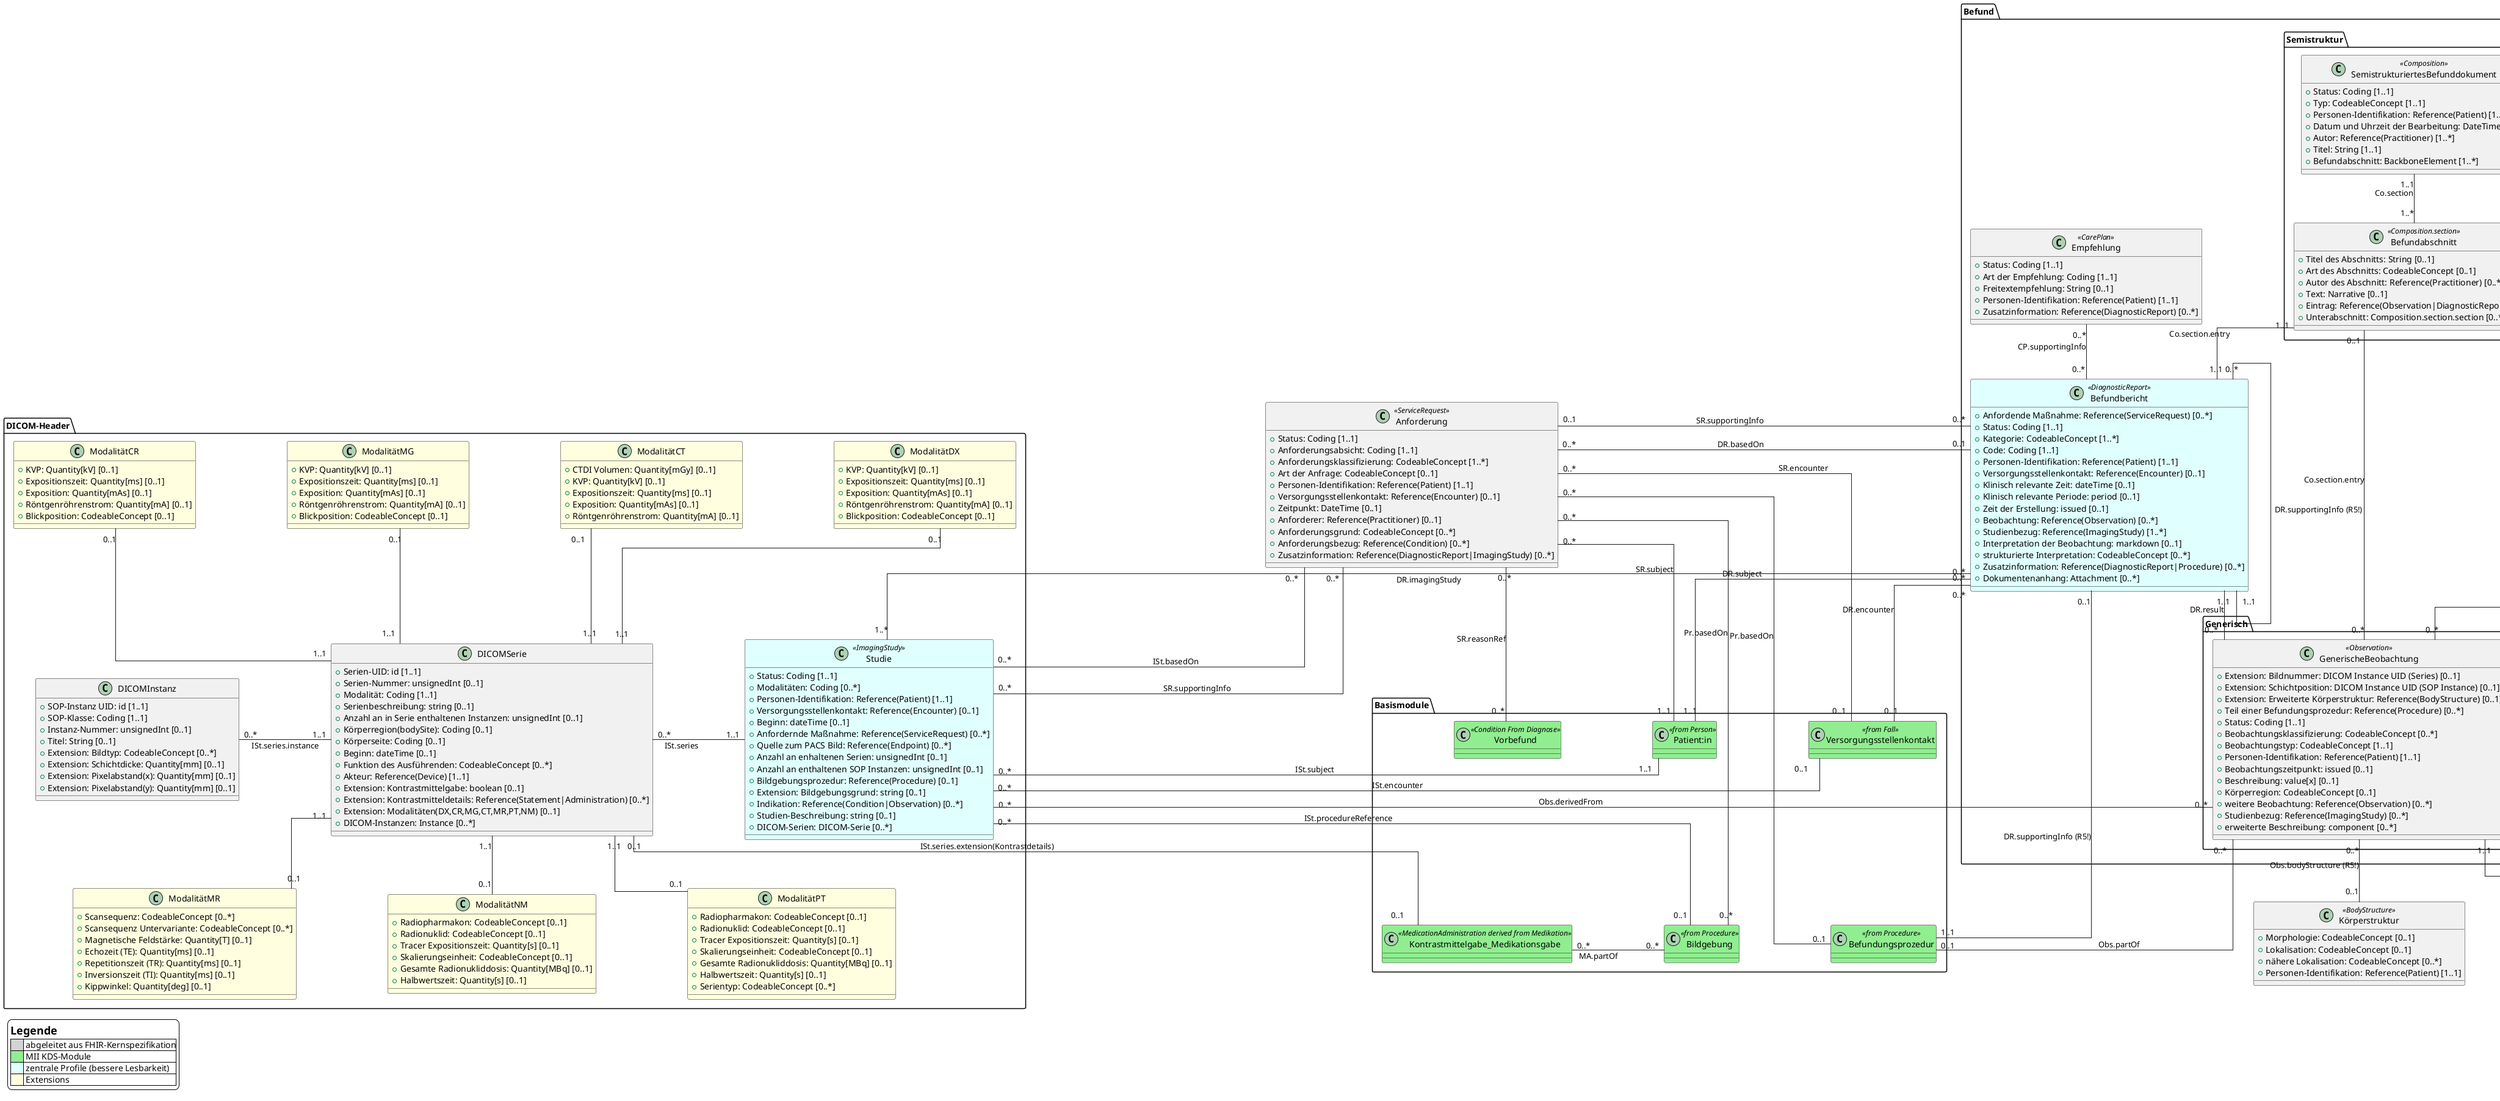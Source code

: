 @startuml UML Modul Bildgebung
skinparam Linetype ortho
skinparam Nodesep 150
skinparam Ranksep 80
skinparam legendBackgroundColor #white

package "DICOM-Header" {
  class Studie <<ImagingStudy>> #LightCyan {
  + Status: Coding [1..1]
  + Modalitäten: Coding [0..*]
  + {field} Personen-Identifikation: Reference(Patient) [1..1]
  + {field} Versorgungsstellenkontakt: Reference(Encounter) [0..1]
  + Beginn: dateTime [0..1]
  + {field} Anfordernde Maßnahme: Reference(ServiceRequest) [0..*]
  + {field} Quelle zum PACS Bild: Reference(Endpoint) [0..*]
  + Anzahl an enhaltenen Serien: unsignedInt [0..1]
  + Anzahl an enthaltenen SOP Instanzen: unsignedInt [0..1]
  + {field} Bildgebungsprozedur: Reference(Procedure) [0..1]
  + Extension: Bildgebungsgrund: string [0..1]
  + {field} Indikation: Reference(Condition|Observation) [0..*]
  + Studien-Beschreibung: string [0..1]
  + DICOM-Serien: DICOM-Serie [0..*]
  }

  class DICOMSerie {
  + Serien-UID: id [1..1]
  + Serien-Nummer: unsignedInt [0..1]
  + Modalität: Coding [1..1]
  + Serienbeschreibung: string [0..1]
  + Anzahl an in Serie enthaltenen Instanzen: unsignedInt [0..1]
  + {field} Körperregion(bodySite): Coding [0..1]
  + Körperseite: Coding [0..1]
  + Beginn: dateTime [0..1]
  + Funktion des Ausführenden: CodeableConcept [0..*]
  + {field} Akteur: Reference(Device) [1..1]
  + Extension: Kontrastmittelgabe: boolean [0..1]
  + {field} Extension: Kontrastmitteldetails: Reference(Statement|Administration) [0..*]
  + {field} Extension: Modalitäten(DX,CR,MG,CT,MR,PT,NM) [0..1]
  + DICOM-Instanzen: Instance [0..*]
  }

  class DICOMInstanz {
  + SOP-Instanz UID: id [1..1]
  + SOP-Klasse: Coding [1..1]
  + Instanz-Nummer: unsignedInt [0..1]
  + Titel: String [0..1]
  + Extension: Bildtyp: CodeableConcept [0..*]
  + Extension: Schichtdicke: Quantity[mm] [0..1]
  + {field} Extension: Pixelabstand(x): Quantity[mm] [0..1]
  + {field} Extension: Pixelabstand(y): Quantity[mm] [0..1]
  }

  class ModalitätMR #LightYellow {
  + Scansequenz: CodeableConcept [0..*]
  + Scansequenz Untervariante: CodeableConcept [0..*]
  + Magnetische Feldstärke: Quantity[T] [0..1]
  + {field} Echozeit (TE): Quantity[ms] [0..1]
  + {field} Repetitionszeit (TR): Quantity[ms] [0..1]
  + {field} Inversionszeit (TI): Quantity[ms] [0..1]
  + Kippwinkel: Quantity[deg] [0..1]
  }

  class ModalitätCT #LightYellow {
  + CTDI Volumen: Quantity[mGy] [0..1]
  + KVP: Quantity[kV] [0..1]
  + Expositionszeit: Quantity[ms] [0..1]
  + Exposition: Quantity[mAs] [0..1]
  + Röntgenröhrenstrom: Quantity[mA] [0..1]
  } 

  class ModalitätDX #LightYellow {
  + KVP: Quantity[kV] [0..1]
  + Expositionszeit: Quantity[ms] [0..1]
  + Exposition: Quantity[mAs] [0..1]
  + Röntgenröhrenstrom: Quantity[mA] [0..1]
  + Blickposition: CodeableConcept [0..1]
  } 

  class ModalitätCR #LightYellow {
  + KVP: Quantity[kV] [0..1]
  + Expositionszeit: Quantity[ms] [0..1]
  + Exposition: Quantity[mAs] [0..1]
  + Röntgenröhrenstrom: Quantity[mA] [0..1]
  + Blickposition: CodeableConcept [0..1]
  } 

  class ModalitätMG #LightYellow {
  + KVP: Quantity[kV] [0..1]
  + Expositionszeit: Quantity[ms] [0..1]
  + Exposition: Quantity[mAs] [0..1]
  + Röntgenröhrenstrom: Quantity[mA] [0..1]
  + Blickposition: CodeableConcept [0..1]
  } 

  class ModalitätNM #LightYellow {
  + Radiopharmakon: CodeableConcept [0..1]
  + Radionuklid: CodeableConcept [0..1]
  + Tracer Expositionszeit: Quantity[s] [0..1]
  + Skalierungseinheit: CodeableConcept [0..1]
  + Gesamte Radionukliddosis: Quantity[MBq] [0..1]
  + Halbwertszeit: Quantity[s] [0..1]
  } 

  class ModalitätPT #LightYellow {
  + Radiopharmakon: CodeableConcept [0..1]
  + Radionuklid: CodeableConcept [0..1]
  + Tracer Expositionszeit: Quantity[s] [0..1]
  + Skalierungseinheit: CodeableConcept [0..1]
  + Gesamte Radionukliddosis: Quantity[MBq] [0..1]
  + Halbwertszeit: Quantity[s] [0..1]
  + Serientyp: CodeableConcept [0..*]
  }
}

class Anforderung <<ServiceRequest>> {
  + Status: Coding [1..1]
  + Anforderungsabsicht: Coding [1..1]
  + Anforderungsklassifizierung: CodeableConcept [1..*]
  + Art der Anfrage: CodeableConcept [0..1]
  + {field} Personen-Identifikation: Reference(Patient) [1..1]
  + {field} Versorgungsstellenkontakt: Reference(Encounter) [0..1]
  + Zeitpunkt: DateTime [0..1]
  + {field} Anforderer: Reference(Practitioner) [0..1]
  + Anforderungsgrund: CodeableConcept [0..*]
  + {field} Anforderungsbezug: Reference(Condition) [0..*]
  + {field} Zusatzinformation: Reference(DiagnosticReport|ImagingStudy) [0..*]
}

class Körperstruktur <<BodyStructure>> {
  + Morphologie: CodeableConcept [0..1]
  + Lokalisation: CodeableConcept [0..1]
  + nähere Lokalisation: CodeableConcept [0..*]
  + {field} Personen-Identifikation: Reference(Patient) [1..1]
}

package "Befund" {
  class Befundbericht <<DiagnosticReport>> #LightCyan {
  + {field} Anfordende Maßnahme: Reference(ServiceRequest) [0..*]
  + Status: Coding [1..1]
  + Kategorie: CodeableConcept [1..*]
  + Code: Coding [1..1]
  + {field} Personen-Identifikation: Reference(Patient) [1..1]
  + {field} Versorgungsstellenkontakt: Reference(Encounter) [0..1]
  + Klinisch relevante Zeit: dateTime [0..1]
  + Klinisch relevante Periode: period [0..1]
  + Zeit der Erstellung: issued [0..1]
  + {field} Beobachtung: Reference(Observation) [0..*]
  + {field} Studienbezug: Reference(ImagingStudy) [1..*]
  + Interpretation der Beobachtung: markdown [0..1]
  + strukturierte Interpretation: CodeableConcept [0..*]
  + {field} Zusatzinformation: Reference(DiagnosticReport|Procedure) [0..*]
  + {field} Dokumentenanhang: Attachment [0..*]
  }
  
  class Empfehlung <<CarePlan>> {
  + Status: Coding [1..1]
  + Art der Empfehlung: Coding [1..1]
  + Freitextempfehlung: String [0..1]
  + {field} Personen-Identifikation: Reference(Patient) [1..1]
  + {field} Zusatzinformation: Reference(DiagnosticReport) [0..*] 
  }

  package "Generisch" {
    class GenerischeBeobachtung <<Observation>> {
    + {field} Extension: Bildnummer: DICOM Instance UID (Series) [0..1]
    + {field} Extension: Schichtposition: DICOM Instance UID (SOP Instance) [0..1]
    + {field} Extension: Erweiterte Körperstruktur: Reference(BodyStructure) [0..1]
    + {field} Teil einer Befundungsprozedur: Reference(Procedure) [0..*]
    + Status: Coding [1..1]
    + Beobachtungsklassifizierung: CodeableConcept [0..*]
    + Beobachtungstyp: CodeableConcept [1..1]
    + {field} Personen-Identifikation: Reference(Patient) [1..1]
    + Beobachtungszeitpunkt: issued [0..1]
    + Beschreibung: value[x] [0..1]
    + {field} Körperregion: CodeableConcept [0..1]
    + {field} weitere Beobachtung: Reference(Observation) [0..*]
    + {field} Studienbezug: Reference(ImagingStudy) [0..*]
    + erweiterte Beschreibung: component [0..*]
    }
  }

  package "Semistruktur"{
    class SemistrukturiertesBefunddokument <<Composition>>{
    + Status: Coding [1..1]
    + Typ: CodeableConcept [1..1]
    + {field} Personen-Identifikation: Reference(Patient) [1..1]
    + Datum und Uhrzeit der Bearbeitung: DateTime [1..1]
    + {field} Autor: Reference(Practitioner) [1..*]
    + Titel: String [1..1]
    + Befundabschnitt: BackboneElement [1..*]
    }

    class Befundabschnitt <<Composition.section>> {
    + Titel des Abschnitts: String [0..1]
    + Art des Abschnitts: CodeableConcept [0..1]
    + {field} Autor des Abschnitt: Reference(Practitioner) [0..*]
    + Text: Narrative [0..1]
    + {field} Eintrag: Reference(Observation|DiagnosticReport) [1..*]
    + Unterabschnitt: Composition.section.section [0..*]
    }
  }
}

package "Basismodule" {
  class "Patient:in" <<from Person>> #Lightgreen {}
  class Versorgungsstellenkontakt <<from Fall>> #Lightgreen {}
  class Vorbefund <<Condition From Diagnose>> #Lightgreen {}
  class Bildgebung <<from Procedure>> #Lightgreen {}
  class Kontrastmittelgabe_Medikationsgabe <<MedicationAdministration derived from Medikation>> #Lightgreen {}
  class Befundungsprozedur <<from Procedure>> #Lightgreen {}
}

legend left
    = Legende
    |<#lightgray>      | abgeleitet aus FHIR-Kernspezifikation|
    |<#lightgreen>     | MII KDS-Module|
    |<#lightcyan>      | zentrale Profile (bessere Lesbarkeit)|
    |<#lightyellow>    | Extensions|
endlegend

DICOMSerie "1..1" -l- "0..*" DICOMInstanz: ISt.series.instance
DICOMSerie "1..1" -d- "0..1" ModalitätMR
DICOMSerie "1..1" -u- "0..1" ModalitätCT
DICOMSerie "1..1" -u- "0..1" ModalitätDX
DICOMSerie "1..1" -u- "0..1" ModalitätCR
DICOMSerie "1..1" -u- "0..1" ModalitätMG
DICOMSerie "1..1" -d- "0..1" ModalitätNM
DICOMSerie "1..1" -d- "0..1" ModalitätPT
DICOMSerie "0..1" -- "0..1" Kontrastmittelgabe_Medikationsgabe: ISt.series.extension(Kontrastdetails)

Bildgebung "0..*" -- "0..*" Anforderung: Pr.basedOn
Bildgebung -[hidden]u- Vorbefund

Befundungsprozedur -[hidden]u- Vorbefund
Befundungsprozedur "0..1" -- "0..*" Anforderung: Pr.basedOn

Kontrastmittelgabe_Medikationsgabe "0..*" -r- "0..*" Bildgebung: MA.partOf

Befundbericht "0..1" -d- "0..*" Anforderung: DR.basedOn
Befundbericht "0..*" -- "1..1" "Patient:in": DR.subject
Befundbericht "0..*" -- "0..1" Versorgungsstellenkontakt: DR.encounter
Befundbericht "1..1" -- "0..*" GenerischeBeobachtung: DR.result
Befundbericht "0..*" -l- "1..*" Studie: DR.imagingStudy
Befundbericht "1..1" -u- "0..*" Befundbericht: DR.supportingInfo (R5!)
Befundbericht "0..1" -- "1..1" Befundungsprozedur: DR.supportingInfo (R5!)

Empfehlung "0..*" -- "0..*" Befundbericht: CP.supportingInfo 

GenerischeBeobachtung "0..*" -- "0..1" Körperstruktur: Obs.bodyStructure (R5!)
GenerischeBeobachtung "0..*" -- "0..1" Befundungsprozedur: Obs.partOf
GenerischeBeobachtung "1..1" -u- "0..*" GenerischeBeobachtung: Obs.hasMember
GenerischeBeobachtung "0..*" -- "0..*" Studie: Obs.derivedFrom

Studie "0..*" -- "0..1" Versorgungsstellenkontakt: ISt.encounter
Studie "0..*" -- "1..1" "Patient:in": ISt.subject
Studie "0..*" -u- "0..*" Anforderung: ISt.basedOn
Studie "0..*" -- "0..1" Bildgebung: ISt.procedureReference
Studie "1..1" -r- "0..*" DICOMSerie: ISt.series

Anforderung "0..*" -- "1..1" "Patient:in": SR.subject
Anforderung "0..*" -- "0..1" Versorgungsstellenkontakt: SR.encounter
Anforderung "0..*" -- "0..*" Vorbefund: SR.reasonRef
Anforderung "0..*" -- "0..*" Studie: SR.supportingInfo
Anforderung "0..1" -r- "0..*" Befundbericht: SR.supportingInfo

SemistrukturiertesBefunddokument "1..1" -- "1..*" Befundabschnitt: Co.section

Befundabschnitt "1..1" -- "1..1" Befundbericht: Co.section.entry
Befundabschnitt "1..1" -u- "0..*" Befundabschnitt: Co.section.section
Befundabschnitt "0..1" -- "0..*" GenerischeBeobachtung: Co.section.entry

@enduml
